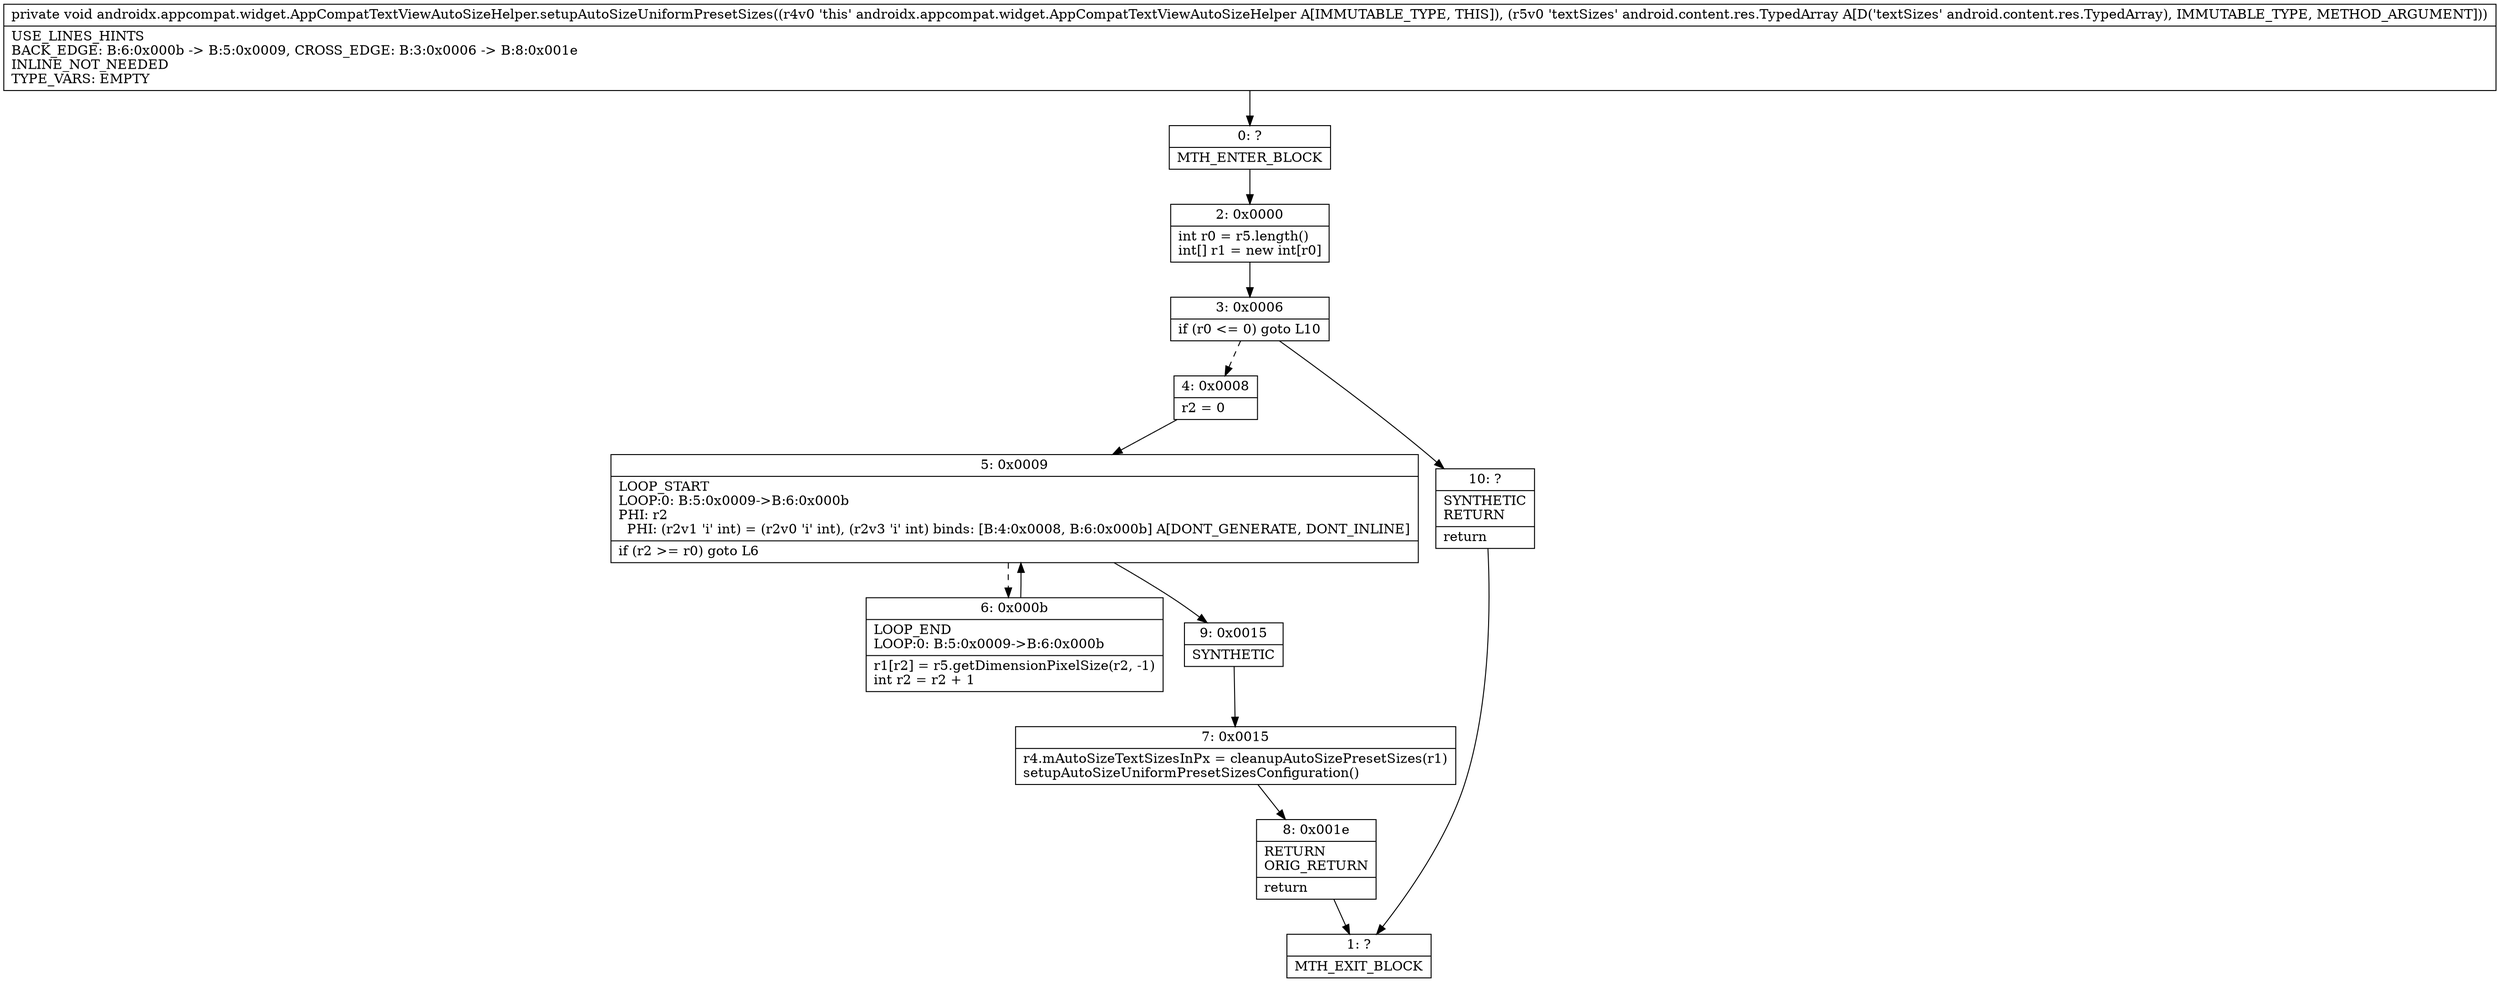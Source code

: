 digraph "CFG forandroidx.appcompat.widget.AppCompatTextViewAutoSizeHelper.setupAutoSizeUniformPresetSizes(Landroid\/content\/res\/TypedArray;)V" {
Node_0 [shape=record,label="{0\:\ ?|MTH_ENTER_BLOCK\l}"];
Node_2 [shape=record,label="{2\:\ 0x0000|int r0 = r5.length()\lint[] r1 = new int[r0]\l}"];
Node_3 [shape=record,label="{3\:\ 0x0006|if (r0 \<= 0) goto L10\l}"];
Node_4 [shape=record,label="{4\:\ 0x0008|r2 = 0\l}"];
Node_5 [shape=record,label="{5\:\ 0x0009|LOOP_START\lLOOP:0: B:5:0x0009\-\>B:6:0x000b\lPHI: r2 \l  PHI: (r2v1 'i' int) = (r2v0 'i' int), (r2v3 'i' int) binds: [B:4:0x0008, B:6:0x000b] A[DONT_GENERATE, DONT_INLINE]\l|if (r2 \>= r0) goto L6\l}"];
Node_6 [shape=record,label="{6\:\ 0x000b|LOOP_END\lLOOP:0: B:5:0x0009\-\>B:6:0x000b\l|r1[r2] = r5.getDimensionPixelSize(r2, \-1)\lint r2 = r2 + 1\l}"];
Node_9 [shape=record,label="{9\:\ 0x0015|SYNTHETIC\l}"];
Node_7 [shape=record,label="{7\:\ 0x0015|r4.mAutoSizeTextSizesInPx = cleanupAutoSizePresetSizes(r1)\lsetupAutoSizeUniformPresetSizesConfiguration()\l}"];
Node_8 [shape=record,label="{8\:\ 0x001e|RETURN\lORIG_RETURN\l|return\l}"];
Node_1 [shape=record,label="{1\:\ ?|MTH_EXIT_BLOCK\l}"];
Node_10 [shape=record,label="{10\:\ ?|SYNTHETIC\lRETURN\l|return\l}"];
MethodNode[shape=record,label="{private void androidx.appcompat.widget.AppCompatTextViewAutoSizeHelper.setupAutoSizeUniformPresetSizes((r4v0 'this' androidx.appcompat.widget.AppCompatTextViewAutoSizeHelper A[IMMUTABLE_TYPE, THIS]), (r5v0 'textSizes' android.content.res.TypedArray A[D('textSizes' android.content.res.TypedArray), IMMUTABLE_TYPE, METHOD_ARGUMENT]))  | USE_LINES_HINTS\lBACK_EDGE: B:6:0x000b \-\> B:5:0x0009, CROSS_EDGE: B:3:0x0006 \-\> B:8:0x001e\lINLINE_NOT_NEEDED\lTYPE_VARS: EMPTY\l}"];
MethodNode -> Node_0;Node_0 -> Node_2;
Node_2 -> Node_3;
Node_3 -> Node_4[style=dashed];
Node_3 -> Node_10;
Node_4 -> Node_5;
Node_5 -> Node_6[style=dashed];
Node_5 -> Node_9;
Node_6 -> Node_5;
Node_9 -> Node_7;
Node_7 -> Node_8;
Node_8 -> Node_1;
Node_10 -> Node_1;
}

